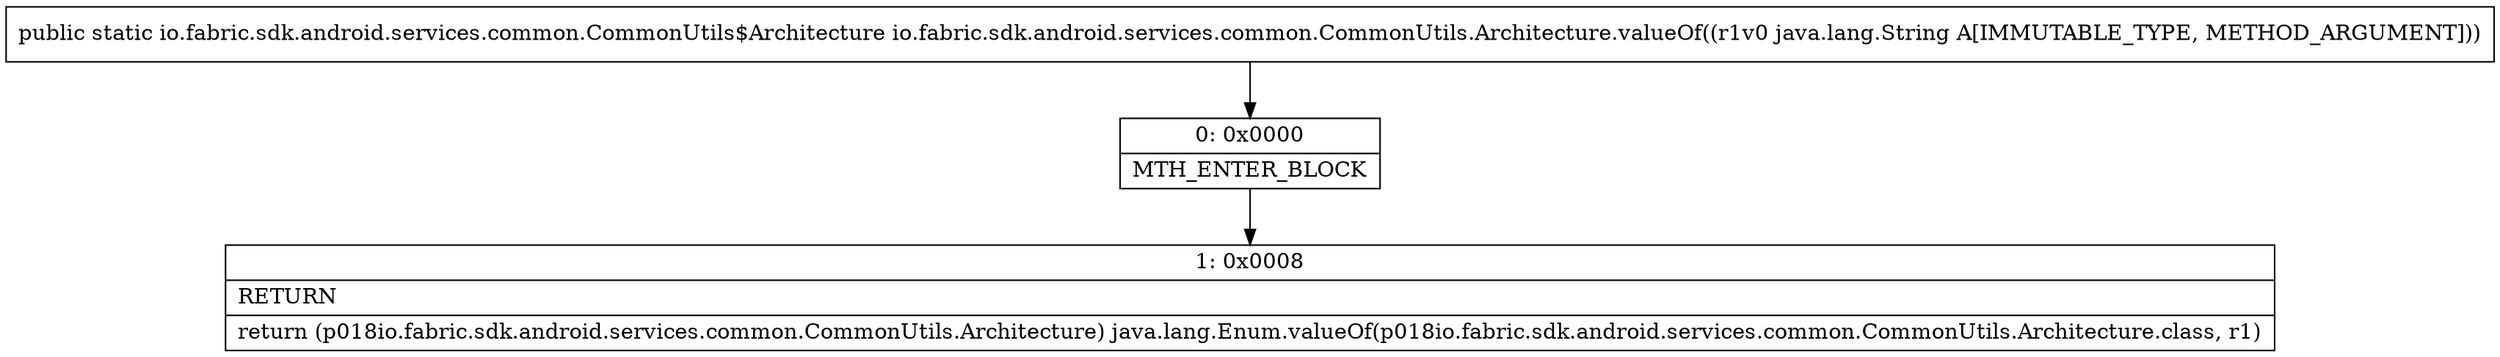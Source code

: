 digraph "CFG forio.fabric.sdk.android.services.common.CommonUtils.Architecture.valueOf(Ljava\/lang\/String;)Lio\/fabric\/sdk\/android\/services\/common\/CommonUtils$Architecture;" {
Node_0 [shape=record,label="{0\:\ 0x0000|MTH_ENTER_BLOCK\l}"];
Node_1 [shape=record,label="{1\:\ 0x0008|RETURN\l|return (p018io.fabric.sdk.android.services.common.CommonUtils.Architecture) java.lang.Enum.valueOf(p018io.fabric.sdk.android.services.common.CommonUtils.Architecture.class, r1)\l}"];
MethodNode[shape=record,label="{public static io.fabric.sdk.android.services.common.CommonUtils$Architecture io.fabric.sdk.android.services.common.CommonUtils.Architecture.valueOf((r1v0 java.lang.String A[IMMUTABLE_TYPE, METHOD_ARGUMENT])) }"];
MethodNode -> Node_0;
Node_0 -> Node_1;
}

